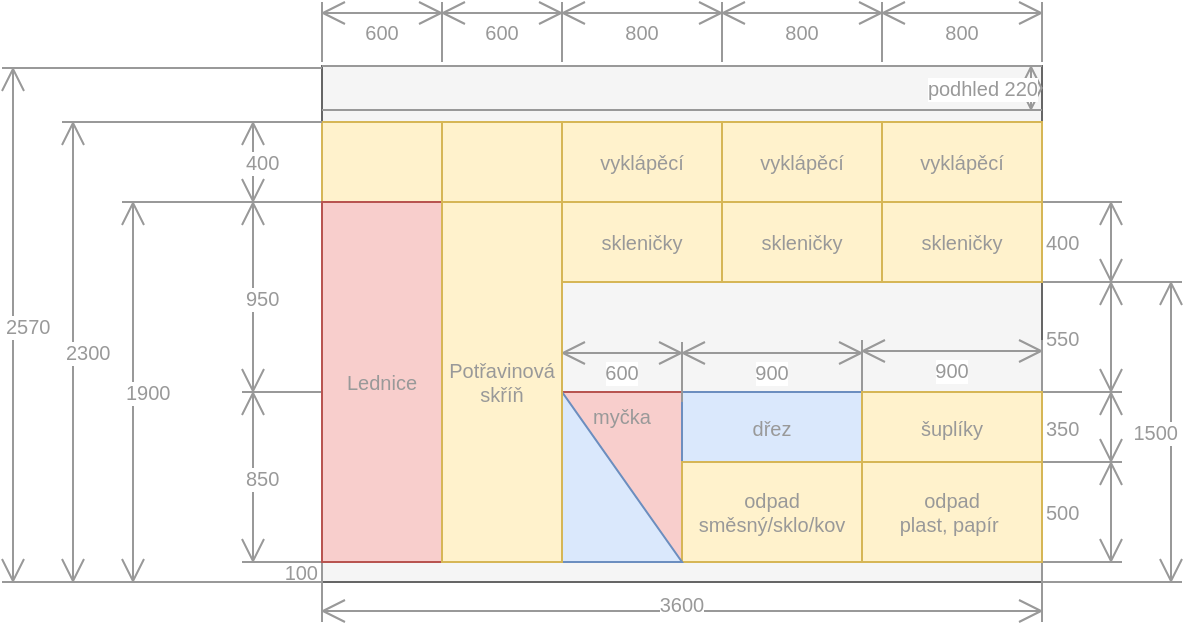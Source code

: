 <mxfile version="20.3.0" type="device"><diagram id="vtQquzI4iVmjjQQ1tL-T" name="Page-1"><mxGraphModel dx="563" dy="337" grid="1" gridSize="10" guides="1" tooltips="1" connect="1" arrows="1" fold="1" page="1" pageScale="1" pageWidth="1600" pageHeight="900" math="0" shadow="0"><root><mxCell id="0"/><mxCell id="1" parent="0"/><mxCell id="thXdoWXULZ0o-IUbp3jS-1" value="" style="rounded=0;whiteSpace=wrap;html=1;strokeColor=#666666;fillColor=#f5f5f5;fontColor=#999999;fontSize=10;" parent="1" vertex="1"><mxGeometry x="360" y="332" width="360" height="250" as="geometry"/></mxCell><mxCell id="thXdoWXULZ0o-IUbp3jS-2" value="" style="rounded=0;whiteSpace=wrap;html=1;fillColor=#f5f5f5;fontColor=#999999;strokeColor=#666666;fontSize=10;" parent="1" vertex="1"><mxGeometry x="360" y="580" width="360" height="10" as="geometry"/></mxCell><mxCell id="thXdoWXULZ0o-IUbp3jS-5" value="100" style="shape=dimension;direction=south;whiteSpace=wrap;html=1;align=right;points=[];verticalAlign=middle;labelBackgroundColor=#ffffff;strokeColor=none;fontSize=10;fontColor=#999999;" parent="1" vertex="1"><mxGeometry x="320" y="580" width="40" height="10" as="geometry"/></mxCell><mxCell id="thXdoWXULZ0o-IUbp3jS-6" value="850" style="shape=dimension;direction=south;whiteSpace=wrap;html=1;align=left;points=[];verticalAlign=middle;labelBackgroundColor=#ffffff;strokeColor=#999999;fontSize=10;fontColor=#999999;" parent="1" vertex="1"><mxGeometry x="320" y="495" width="40" height="85" as="geometry"/></mxCell><mxCell id="thXdoWXULZ0o-IUbp3jS-9" value="400" style="shape=dimension;direction=south;whiteSpace=wrap;html=1;align=left;points=[];verticalAlign=middle;labelBackgroundColor=#ffffff;strokeColor=#999999;flipV=1;flipH=1;fontSize=10;fontColor=#999999;" parent="1" vertex="1"><mxGeometry x="720" y="400" width="40" height="40" as="geometry"/></mxCell><mxCell id="thXdoWXULZ0o-IUbp3jS-10" value="1500" style="shape=dimension;direction=south;whiteSpace=wrap;html=1;align=right;points=[];verticalAlign=middle;labelBackgroundColor=#ffffff;strokeColor=#999999;flipV=1;flipH=1;fontSize=10;fontColor=#999999;" parent="1" vertex="1"><mxGeometry x="720" y="440" width="70" height="150" as="geometry"/></mxCell><mxCell id="thXdoWXULZ0o-IUbp3jS-18" value="myčka" style="rounded=0;whiteSpace=wrap;html=1;fillColor=#f8cecc;strokeColor=#b85450;fontColor=#999999;fontSize=10;verticalAlign=top;" parent="1" vertex="1"><mxGeometry x="480" y="495" width="60" height="85" as="geometry"/></mxCell><mxCell id="thXdoWXULZ0o-IUbp3jS-27" value="3600" style="shape=dimension;direction=east;whiteSpace=wrap;html=1;align=center;points=[];verticalAlign=bottom;spacingTop=-8;labelBackgroundColor=#ffffff;strokeColor=#999999;fontSize=10;fontColor=#999999;" parent="1" vertex="1"><mxGeometry x="360" y="575" width="360" height="35" as="geometry"/></mxCell><mxCell id="thXdoWXULZ0o-IUbp3jS-28" value="600" style="shape=dimension;direction=west;whiteSpace=wrap;html=1;align=center;points=[];verticalAlign=middle;labelBackgroundColor=#ffffff;strokeColor=#999999;fontSize=10;fontColor=#999999;" parent="1" vertex="1"><mxGeometry x="360" y="300" width="60" height="30" as="geometry"/></mxCell><mxCell id="lBgfPsxpE6XtXHmG1YXQ-6" value="dřez" style="rounded=0;whiteSpace=wrap;html=1;fillColor=#dae8fc;strokeColor=#6c8ebf;fontSize=10;fontColor=#999999;" parent="1" vertex="1"><mxGeometry x="540" y="495" width="90" height="35" as="geometry"/></mxCell><mxCell id="CoCsG3FDVFkP_OS7hLHG-1" value="550" style="shape=dimension;direction=south;whiteSpace=wrap;html=1;align=left;points=[];verticalAlign=middle;labelBackgroundColor=#ffffff;strokeColor=#999999;flipV=1;flipH=1;fontSize=10;fontColor=#999999;" parent="1" vertex="1"><mxGeometry x="720" y="440" width="40" height="55" as="geometry"/></mxCell><mxCell id="W2GsgO2ypqlRg9grx4VN-1" value="2570" style="shape=dimension;direction=south;whiteSpace=wrap;html=1;align=left;points=[];verticalAlign=middle;labelBackgroundColor=#ffffff;strokeColor=#999999;fontSize=10;fontColor=#999999;" parent="1" vertex="1"><mxGeometry x="200" y="333" width="160" height="257" as="geometry"/></mxCell><mxCell id="W2GsgO2ypqlRg9grx4VN-10" value="1900" style="shape=dimension;direction=south;whiteSpace=wrap;html=1;align=left;points=[];verticalAlign=middle;labelBackgroundColor=#ffffff;strokeColor=#999999;fontSize=10;fontColor=#999999;" parent="1" vertex="1"><mxGeometry x="260" y="400" width="70" height="190" as="geometry"/></mxCell><mxCell id="W2GsgO2ypqlRg9grx4VN-11" value="400" style="shape=dimension;direction=south;whiteSpace=wrap;html=1;align=left;points=[];verticalAlign=middle;labelBackgroundColor=#ffffff;strokeColor=#999999;fontSize=10;fontColor=#999999;" parent="1" vertex="1"><mxGeometry x="320" y="360" width="40" height="40" as="geometry"/></mxCell><mxCell id="GU01DGjvAPMaQzZqKn22-2" value="odpad&lt;br style=&quot;font-size: 10px;&quot;&gt;směsný/sklo/kov" style="rounded=0;whiteSpace=wrap;html=1;fillColor=#fff2cc;strokeColor=#d6b656;fontColor=#999999;fontSize=10;" parent="1" vertex="1"><mxGeometry x="540" y="530" width="90" height="50" as="geometry"/></mxCell><mxCell id="-hpQdyTwwJ4RbNctu1EN-4" value="900" style="shape=dimension;direction=west;whiteSpace=wrap;html=1;align=center;points=[];verticalAlign=middle;labelBackgroundColor=#ffffff;strokeColor=#999999;fontSize=10;fontColor=#999999;" parent="1" vertex="1"><mxGeometry x="630" y="469" width="90" height="30" as="geometry"/></mxCell><mxCell id="-hpQdyTwwJ4RbNctu1EN-5" value="500" style="shape=dimension;direction=south;whiteSpace=wrap;html=1;align=left;points=[];verticalAlign=middle;labelBackgroundColor=#ffffff;strokeColor=#999999;flipH=1;fontSize=10;fontColor=#999999;" parent="1" vertex="1"><mxGeometry x="720" y="530" width="40" height="50" as="geometry"/></mxCell><mxCell id="-hpQdyTwwJ4RbNctu1EN-6" value="600" style="shape=dimension;direction=west;whiteSpace=wrap;html=1;align=center;points=[];verticalAlign=middle;labelBackgroundColor=#ffffff;strokeColor=#999999;fontSize=10;fontColor=#999999;" parent="1" vertex="1"><mxGeometry x="420" y="469" width="60" height="30" as="geometry"/></mxCell><mxCell id="-hpQdyTwwJ4RbNctu1EN-8" value="" style="rounded=0;whiteSpace=wrap;html=1;fillColor=#fff2cc;strokeColor=#d6b656;fontSize=10;fontColor=#999999;" parent="1" vertex="1"><mxGeometry x="360" y="360" width="60" height="40" as="geometry"/></mxCell><mxCell id="-hpQdyTwwJ4RbNctu1EN-9" value="950" style="shape=dimension;direction=south;whiteSpace=wrap;html=1;align=left;points=[];verticalAlign=middle;labelBackgroundColor=#ffffff;strokeColor=#999999;fontSize=10;fontColor=#999999;" parent="1" vertex="1"><mxGeometry x="320" y="400" width="40" height="95" as="geometry"/></mxCell><mxCell id="-hpQdyTwwJ4RbNctu1EN-11" value="odpad&lt;br style=&quot;font-size: 10px;&quot;&gt;plast, papír&amp;nbsp;" style="rounded=0;whiteSpace=wrap;html=1;fillColor=#fff2cc;strokeColor=#d6b656;fontColor=#999999;fontSize=10;" parent="1" vertex="1"><mxGeometry x="630" y="530" width="90" height="50" as="geometry"/></mxCell><mxCell id="-hpQdyTwwJ4RbNctu1EN-12" value="350" style="shape=dimension;direction=south;whiteSpace=wrap;html=1;align=left;points=[];verticalAlign=middle;labelBackgroundColor=#ffffff;strokeColor=#999999;flipH=1;fontSize=10;fontColor=#999999;" parent="1" vertex="1"><mxGeometry x="720" y="495" width="40" height="35" as="geometry"/></mxCell><mxCell id="DVAnuONGC6OdCfFMI-ip-2" value="600" style="shape=dimension;direction=west;whiteSpace=wrap;html=1;align=center;points=[];verticalAlign=middle;labelBackgroundColor=#ffffff;strokeColor=#999999;fontSize=10;fontColor=#999999;" parent="1" vertex="1"><mxGeometry x="480" y="470" width="60" height="30" as="geometry"/></mxCell><mxCell id="DVAnuONGC6OdCfFMI-ip-3" value="Lednice" style="rounded=0;whiteSpace=wrap;html=1;fillColor=#f8cecc;strokeColor=#b85450;fontColor=#999999;fontSize=10;" parent="1" vertex="1"><mxGeometry x="360" y="400" width="60" height="180" as="geometry"/></mxCell><mxCell id="DVAnuONGC6OdCfFMI-ip-6" value="" style="verticalLabelPosition=bottom;verticalAlign=top;html=1;shape=mxgraph.basic.orthogonal_triangle;strokeColor=#6c8ebf;fillColor=#dae8fc;fontSize=10;fontColor=#999999;" parent="1" vertex="1"><mxGeometry x="480" y="495" width="60" height="85" as="geometry"/></mxCell><mxCell id="DVAnuONGC6OdCfFMI-ip-9" value="800" style="shape=dimension;direction=west;whiteSpace=wrap;html=1;align=center;points=[];verticalAlign=middle;labelBackgroundColor=#ffffff;strokeColor=#999999;fontSize=10;fontColor=#999999;" parent="1" vertex="1"><mxGeometry x="480" y="300" width="80" height="30" as="geometry"/></mxCell><mxCell id="DVAnuONGC6OdCfFMI-ip-11" value="&lt;span style=&quot;font-size: 10px;&quot;&gt;vyklápěcí&lt;/span&gt;" style="rounded=0;whiteSpace=wrap;html=1;fillColor=#fff2cc;strokeColor=#d6b656;fontSize=10;fontColor=#999999;" parent="1" vertex="1"><mxGeometry x="480" y="360" width="80" height="40" as="geometry"/></mxCell><mxCell id="DVAnuONGC6OdCfFMI-ip-12" value="&lt;span style=&quot;font-size: 10px;&quot;&gt;skleničky&lt;/span&gt;" style="rounded=0;whiteSpace=wrap;html=1;fillColor=#fff2cc;strokeColor=#d6b656;fontSize=10;fontColor=#999999;" parent="1" vertex="1"><mxGeometry x="480" y="400" width="80" height="40" as="geometry"/></mxCell><mxCell id="Jtj2z3Ik8JAioaME-_rq-1" value="" style="rounded=0;whiteSpace=wrap;html=1;fillColor=#fff2cc;strokeColor=#d6b656;fontSize=10;fontColor=#999999;" parent="1" vertex="1"><mxGeometry x="420" y="360" width="60" height="135" as="geometry"/></mxCell><mxCell id="Jtj2z3Ik8JAioaME-_rq-3" value="600" style="shape=dimension;direction=west;whiteSpace=wrap;html=1;align=center;points=[];verticalAlign=middle;labelBackgroundColor=#ffffff;strokeColor=#999999;fontSize=10;fontColor=#999999;" parent="1" vertex="1"><mxGeometry x="420" y="300" width="60" height="30" as="geometry"/></mxCell><mxCell id="Jtj2z3Ik8JAioaME-_rq-5" value="&lt;span style=&quot;font-size: 10px;&quot;&gt;vyklápěcí&lt;/span&gt;" style="rounded=0;whiteSpace=wrap;html=1;fillColor=#fff2cc;strokeColor=#d6b656;fontSize=10;fontColor=#999999;" parent="1" vertex="1"><mxGeometry x="560" y="360" width="80" height="40" as="geometry"/></mxCell><mxCell id="Jtj2z3Ik8JAioaME-_rq-6" value="&lt;span style=&quot;font-size: 10px;&quot;&gt;skleničky&lt;/span&gt;" style="rounded=0;whiteSpace=wrap;html=1;fillColor=#fff2cc;strokeColor=#d6b656;fontSize=10;fontColor=#999999;" parent="1" vertex="1"><mxGeometry x="560" y="400" width="80" height="40" as="geometry"/></mxCell><mxCell id="Jtj2z3Ik8JAioaME-_rq-7" value="&lt;span style=&quot;font-size: 10px;&quot;&gt;vyklápěcí&lt;/span&gt;" style="rounded=0;whiteSpace=wrap;html=1;fillColor=#fff2cc;strokeColor=#d6b656;fontSize=10;fontColor=#999999;" parent="1" vertex="1"><mxGeometry x="640" y="360" width="80" height="40" as="geometry"/></mxCell><mxCell id="Jtj2z3Ik8JAioaME-_rq-8" value="&lt;span style=&quot;font-size: 10px;&quot;&gt;skleničky&lt;/span&gt;" style="rounded=0;whiteSpace=wrap;html=1;fillColor=#fff2cc;strokeColor=#d6b656;fontSize=10;fontColor=#999999;" parent="1" vertex="1"><mxGeometry x="640" y="400" width="80" height="40" as="geometry"/></mxCell><mxCell id="Jtj2z3Ik8JAioaME-_rq-9" value="800" style="shape=dimension;direction=west;whiteSpace=wrap;html=1;align=center;points=[];verticalAlign=middle;labelBackgroundColor=#ffffff;strokeColor=#999999;fontSize=10;fontColor=#999999;" parent="1" vertex="1"><mxGeometry x="560" y="300" width="80" height="30" as="geometry"/></mxCell><mxCell id="Jtj2z3Ik8JAioaME-_rq-10" value="800" style="shape=dimension;direction=west;whiteSpace=wrap;html=1;align=center;points=[];verticalAlign=middle;labelBackgroundColor=#ffffff;strokeColor=#999999;fontSize=10;fontColor=#999999;" parent="1" vertex="1"><mxGeometry x="640" y="300" width="80" height="30" as="geometry"/></mxCell><mxCell id="Jtj2z3Ik8JAioaME-_rq-11" value="Potřavinová skříň" style="rounded=0;whiteSpace=wrap;html=1;fillColor=#fff2cc;strokeColor=#d6b656;fontSize=10;fontColor=#999999;" parent="1" vertex="1"><mxGeometry x="420" y="400" width="60" height="180" as="geometry"/></mxCell><mxCell id="V0ubm_zlFssgPkRqXrxX-1" value="900" style="shape=dimension;direction=west;whiteSpace=wrap;html=1;align=center;points=[];verticalAlign=middle;labelBackgroundColor=#ffffff;strokeColor=#999999;fontSize=10;fontColor=#999999;" parent="1" vertex="1"><mxGeometry x="540" y="470" width="90" height="30" as="geometry"/></mxCell><mxCell id="V0ubm_zlFssgPkRqXrxX-3" value="šuplíky" style="rounded=0;whiteSpace=wrap;html=1;fillColor=#fff2cc;strokeColor=#d6b656;fontColor=#999999;fontSize=10;" parent="1" vertex="1"><mxGeometry x="630" y="495" width="90" height="35" as="geometry"/></mxCell><mxCell id="Uh21JgsHmhSrCJk9F-2n-1" value="podhled 220" style="shape=dimension;direction=north;whiteSpace=wrap;html=1;align=right;points=[];verticalAlign=middle;labelBackgroundColor=#ffffff;strokeColor=#999999;fontSize=10;fontColor=#999999;" parent="1" vertex="1"><mxGeometry x="360" y="332" width="360" height="22" as="geometry"/></mxCell><mxCell id="Uh21JgsHmhSrCJk9F-2n-2" value="2300" style="shape=dimension;direction=south;whiteSpace=wrap;html=1;align=left;points=[];verticalAlign=middle;labelBackgroundColor=#ffffff;strokeColor=#999999;fontSize=10;fontColor=#999999;" parent="1" vertex="1"><mxGeometry x="230" y="360" width="130" height="230" as="geometry"/></mxCell></root></mxGraphModel></diagram></mxfile>